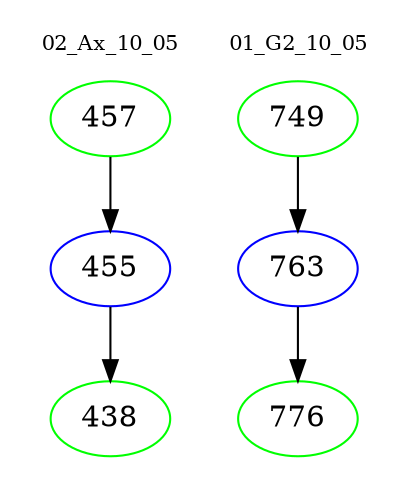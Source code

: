 digraph{
subgraph cluster_0 {
color = white
label = "02_Ax_10_05";
fontsize=10;
T0_457 [label="457", color="green"]
T0_457 -> T0_455 [color="black"]
T0_455 [label="455", color="blue"]
T0_455 -> T0_438 [color="black"]
T0_438 [label="438", color="green"]
}
subgraph cluster_1 {
color = white
label = "01_G2_10_05";
fontsize=10;
T1_749 [label="749", color="green"]
T1_749 -> T1_763 [color="black"]
T1_763 [label="763", color="blue"]
T1_763 -> T1_776 [color="black"]
T1_776 [label="776", color="green"]
}
}
